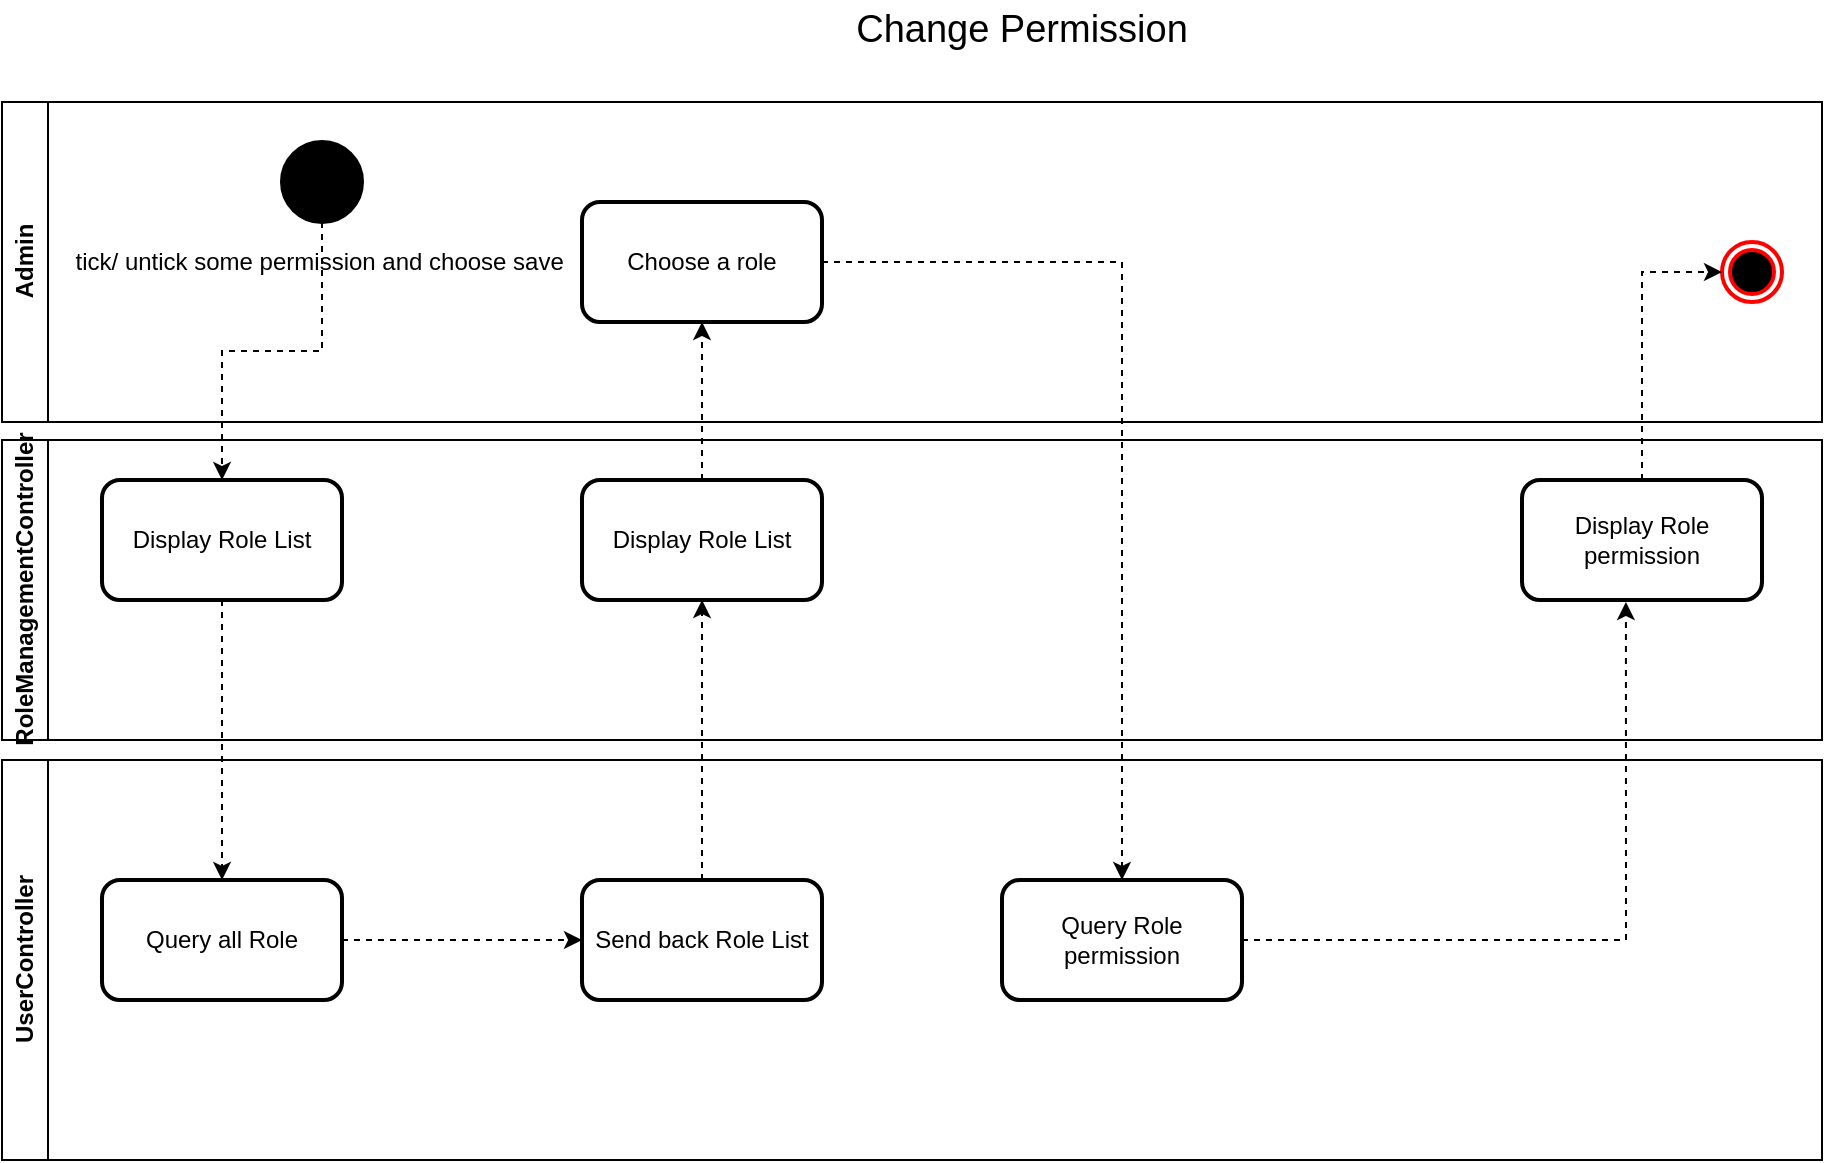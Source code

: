 <mxfile version="20.8.18" type="github">
  <diagram name="Page-1" id="mLJzGOR0H96hJh574J3U">
    <mxGraphModel dx="1144" dy="647" grid="1" gridSize="10" guides="1" tooltips="1" connect="1" arrows="1" fold="1" page="1" pageScale="1" pageWidth="850" pageHeight="1100" math="0" shadow="0">
      <root>
        <mxCell id="0" />
        <mxCell id="1" parent="0" />
        <mxCell id="vfQfOZBOzahRSfdwLhmu-1" value="Admin" style="swimlane;horizontal=0;whiteSpace=wrap;html=1;" vertex="1" parent="1">
          <mxGeometry x="40" y="131" width="910" height="160" as="geometry" />
        </mxCell>
        <mxCell id="vfQfOZBOzahRSfdwLhmu-2" value="tick/ untick some permission and choose save&amp;nbsp; " style="shape=ellipse;html=1;fillColor=strokeColor;strokeWidth=2;verticalLabelPosition=bottom;verticalAlignment=top;perimeter=ellipsePerimeter;" vertex="1" parent="vfQfOZBOzahRSfdwLhmu-1">
          <mxGeometry x="140" y="20" width="40" height="40" as="geometry" />
        </mxCell>
        <mxCell id="vfQfOZBOzahRSfdwLhmu-3" value="" style="ellipse;html=1;shape=endState;fillColor=#000000;strokeColor=#ff0000;strokeWidth=2;fontFamily=Helvetica;fontSize=12;fontColor=default;" vertex="1" parent="vfQfOZBOzahRSfdwLhmu-1">
          <mxGeometry x="860" y="70" width="30" height="30" as="geometry" />
        </mxCell>
        <mxCell id="vfQfOZBOzahRSfdwLhmu-4" value="Choose a role" style="rounded=1;whiteSpace=wrap;html=1;strokeWidth=2;fontFamily=Helvetica;fontSize=12;" vertex="1" parent="vfQfOZBOzahRSfdwLhmu-1">
          <mxGeometry x="290" y="50" width="120" height="60" as="geometry" />
        </mxCell>
        <mxCell id="vfQfOZBOzahRSfdwLhmu-5" value="&lt;div&gt;RoleManagementController&lt;/div&gt;" style="swimlane;horizontal=0;whiteSpace=wrap;html=1;" vertex="1" parent="1">
          <mxGeometry x="40" y="300" width="910" height="150" as="geometry" />
        </mxCell>
        <mxCell id="vfQfOZBOzahRSfdwLhmu-6" value="Display Role List" style="rounded=1;whiteSpace=wrap;html=1;strokeWidth=2;fontFamily=Helvetica;fontSize=12;" vertex="1" parent="vfQfOZBOzahRSfdwLhmu-5">
          <mxGeometry x="290" y="20" width="120" height="60" as="geometry" />
        </mxCell>
        <mxCell id="vfQfOZBOzahRSfdwLhmu-7" value="Display Role List" style="rounded=1;whiteSpace=wrap;html=1;strokeWidth=2;fontFamily=Helvetica;fontSize=12;" vertex="1" parent="vfQfOZBOzahRSfdwLhmu-5">
          <mxGeometry x="50" y="20" width="120" height="60" as="geometry" />
        </mxCell>
        <mxCell id="vfQfOZBOzahRSfdwLhmu-8" value="Display Role permission" style="rounded=1;whiteSpace=wrap;html=1;strokeWidth=2;fontFamily=Helvetica;fontSize=12;" vertex="1" parent="vfQfOZBOzahRSfdwLhmu-5">
          <mxGeometry x="760" y="20" width="120" height="60" as="geometry" />
        </mxCell>
        <mxCell id="vfQfOZBOzahRSfdwLhmu-9" value="UserController" style="swimlane;horizontal=0;whiteSpace=wrap;html=1;" vertex="1" parent="1">
          <mxGeometry x="40" y="460" width="910" height="200" as="geometry" />
        </mxCell>
        <mxCell id="vfQfOZBOzahRSfdwLhmu-10" style="edgeStyle=orthogonalEdgeStyle;rounded=0;orthogonalLoop=1;jettySize=auto;html=1;entryX=0;entryY=0.5;entryDx=0;entryDy=0;dashed=1;" edge="1" parent="vfQfOZBOzahRSfdwLhmu-9" source="vfQfOZBOzahRSfdwLhmu-11" target="vfQfOZBOzahRSfdwLhmu-12">
          <mxGeometry relative="1" as="geometry">
            <mxPoint x="590" y="65" as="targetPoint" />
            <Array as="points" />
          </mxGeometry>
        </mxCell>
        <mxCell id="vfQfOZBOzahRSfdwLhmu-11" value="Query all Role" style="rounded=1;whiteSpace=wrap;html=1;strokeWidth=2;fontFamily=Helvetica;fontSize=12;" vertex="1" parent="vfQfOZBOzahRSfdwLhmu-9">
          <mxGeometry x="50" y="60" width="120" height="60" as="geometry" />
        </mxCell>
        <mxCell id="vfQfOZBOzahRSfdwLhmu-12" value="Send back Role List" style="rounded=1;whiteSpace=wrap;html=1;strokeWidth=2;fontFamily=Helvetica;fontSize=12;" vertex="1" parent="vfQfOZBOzahRSfdwLhmu-9">
          <mxGeometry x="290" y="60" width="120" height="60" as="geometry" />
        </mxCell>
        <mxCell id="vfQfOZBOzahRSfdwLhmu-13" value="Query Role permission" style="rounded=1;whiteSpace=wrap;html=1;strokeWidth=2;fontFamily=Helvetica;fontSize=12;" vertex="1" parent="vfQfOZBOzahRSfdwLhmu-9">
          <mxGeometry x="500" y="60" width="120" height="60" as="geometry" />
        </mxCell>
        <mxCell id="vfQfOZBOzahRSfdwLhmu-14" style="edgeStyle=orthogonalEdgeStyle;rounded=0;orthogonalLoop=1;jettySize=auto;html=1;entryX=0.5;entryY=0;entryDx=0;entryDy=0;dashed=1;strokeWidth=1;fontFamily=Helvetica;fontSize=12;fontColor=default;" edge="1" parent="1" source="vfQfOZBOzahRSfdwLhmu-2" target="vfQfOZBOzahRSfdwLhmu-7">
          <mxGeometry relative="1" as="geometry" />
        </mxCell>
        <mxCell id="vfQfOZBOzahRSfdwLhmu-15" value="Change Permission" style="text;html=1;strokeColor=none;fillColor=none;align=center;verticalAlign=middle;whiteSpace=wrap;rounded=0;fontSize=19;" vertex="1" parent="1">
          <mxGeometry x="460" y="80" width="180" height="30" as="geometry" />
        </mxCell>
        <mxCell id="vfQfOZBOzahRSfdwLhmu-16" style="edgeStyle=orthogonalEdgeStyle;rounded=0;orthogonalLoop=1;jettySize=auto;html=1;dashed=1;" edge="1" parent="1" source="vfQfOZBOzahRSfdwLhmu-7" target="vfQfOZBOzahRSfdwLhmu-11">
          <mxGeometry relative="1" as="geometry" />
        </mxCell>
        <mxCell id="vfQfOZBOzahRSfdwLhmu-17" style="edgeStyle=orthogonalEdgeStyle;rounded=0;orthogonalLoop=1;jettySize=auto;html=1;entryX=0.5;entryY=1;entryDx=0;entryDy=0;dashed=1;" edge="1" parent="1" source="vfQfOZBOzahRSfdwLhmu-12" target="vfQfOZBOzahRSfdwLhmu-6">
          <mxGeometry relative="1" as="geometry" />
        </mxCell>
        <mxCell id="vfQfOZBOzahRSfdwLhmu-18" style="edgeStyle=orthogonalEdgeStyle;rounded=0;orthogonalLoop=1;jettySize=auto;html=1;entryX=0.5;entryY=1;entryDx=0;entryDy=0;dashed=1;" edge="1" parent="1" source="vfQfOZBOzahRSfdwLhmu-6" target="vfQfOZBOzahRSfdwLhmu-4">
          <mxGeometry relative="1" as="geometry" />
        </mxCell>
        <mxCell id="vfQfOZBOzahRSfdwLhmu-19" style="edgeStyle=orthogonalEdgeStyle;rounded=0;orthogonalLoop=1;jettySize=auto;html=1;dashed=1;" edge="1" parent="1" source="vfQfOZBOzahRSfdwLhmu-4" target="vfQfOZBOzahRSfdwLhmu-13">
          <mxGeometry relative="1" as="geometry" />
        </mxCell>
        <mxCell id="vfQfOZBOzahRSfdwLhmu-20" style="edgeStyle=orthogonalEdgeStyle;rounded=0;orthogonalLoop=1;jettySize=auto;html=1;entryX=0.433;entryY=1.017;entryDx=0;entryDy=0;entryPerimeter=0;dashed=1;" edge="1" parent="1" source="vfQfOZBOzahRSfdwLhmu-13" target="vfQfOZBOzahRSfdwLhmu-8">
          <mxGeometry relative="1" as="geometry" />
        </mxCell>
        <mxCell id="vfQfOZBOzahRSfdwLhmu-21" style="edgeStyle=orthogonalEdgeStyle;rounded=0;orthogonalLoop=1;jettySize=auto;html=1;entryX=0;entryY=0.5;entryDx=0;entryDy=0;dashed=1;" edge="1" parent="1" source="vfQfOZBOzahRSfdwLhmu-8" target="vfQfOZBOzahRSfdwLhmu-3">
          <mxGeometry relative="1" as="geometry" />
        </mxCell>
      </root>
    </mxGraphModel>
  </diagram>
</mxfile>
